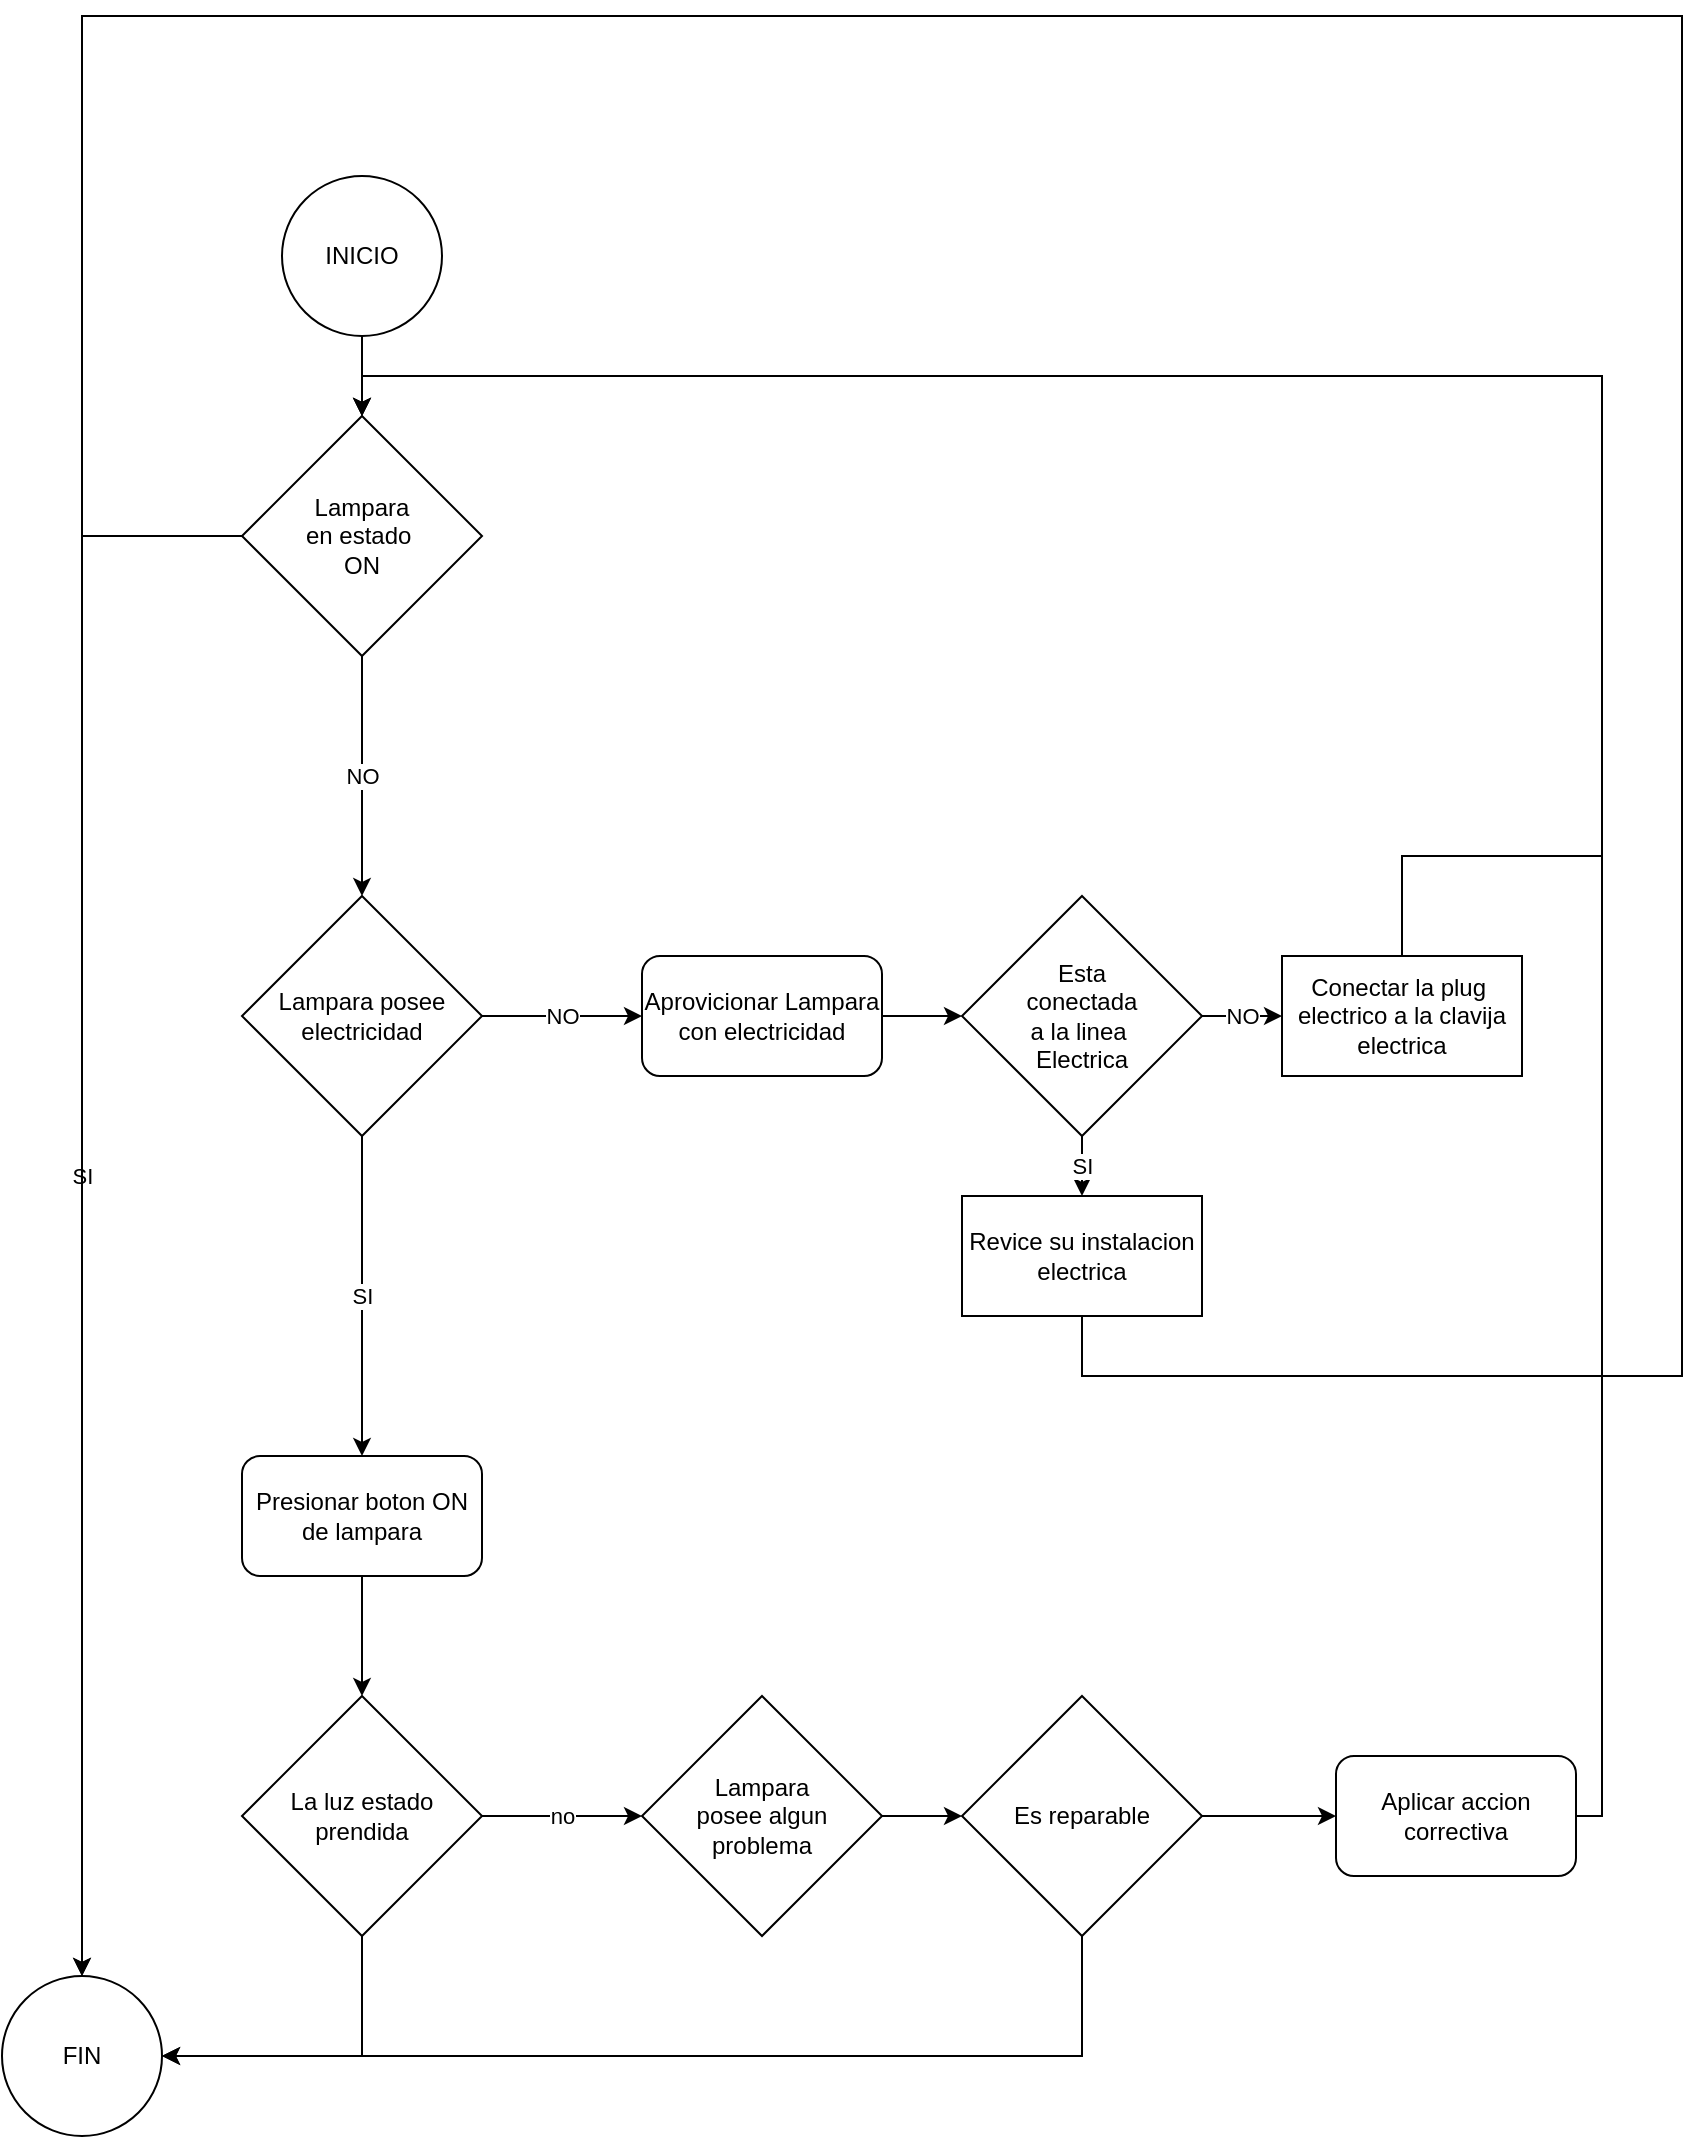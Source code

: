 <mxfile version="16.5.1" type="device"><diagram id="C5RBs43oDa-KdzZeNtuy" name="Page-1"><mxGraphModel dx="3437" dy="2574" grid="1" gridSize="10" guides="1" tooltips="1" connect="1" arrows="1" fold="1" page="1" pageScale="1" pageWidth="827" pageHeight="1169" math="0" shadow="0"><root><mxCell id="WIyWlLk6GJQsqaUBKTNV-0"/><mxCell id="WIyWlLk6GJQsqaUBKTNV-1" parent="WIyWlLk6GJQsqaUBKTNV-0"/><mxCell id="vLmPmbncxSo2UkRm_rmU-3" value="" style="edgeStyle=orthogonalEdgeStyle;rounded=0;orthogonalLoop=1;jettySize=auto;html=1;" parent="WIyWlLk6GJQsqaUBKTNV-1" source="vLmPmbncxSo2UkRm_rmU-1" target="vLmPmbncxSo2UkRm_rmU-2" edge="1"><mxGeometry relative="1" as="geometry"/></mxCell><mxCell id="vLmPmbncxSo2UkRm_rmU-1" value="INICIO" style="ellipse;whiteSpace=wrap;html=1;aspect=fixed;" parent="WIyWlLk6GJQsqaUBKTNV-1" vertex="1"><mxGeometry x="180" y="-80" width="80" height="80" as="geometry"/></mxCell><mxCell id="vLmPmbncxSo2UkRm_rmU-11" value="NO" style="edgeStyle=orthogonalEdgeStyle;rounded=0;orthogonalLoop=1;jettySize=auto;html=1;" parent="WIyWlLk6GJQsqaUBKTNV-1" source="vLmPmbncxSo2UkRm_rmU-2" target="vLmPmbncxSo2UkRm_rmU-10" edge="1"><mxGeometry relative="1" as="geometry"/></mxCell><mxCell id="vLmPmbncxSo2UkRm_rmU-2" value="Lampara&lt;br&gt;en estado&amp;nbsp;&lt;br&gt;ON" style="rhombus;whiteSpace=wrap;html=1;" parent="WIyWlLk6GJQsqaUBKTNV-1" vertex="1"><mxGeometry x="160" y="40" width="120" height="120" as="geometry"/></mxCell><mxCell id="vLmPmbncxSo2UkRm_rmU-13" value="SI" style="edgeStyle=orthogonalEdgeStyle;rounded=0;orthogonalLoop=1;jettySize=auto;html=1;" parent="WIyWlLk6GJQsqaUBKTNV-1" source="vLmPmbncxSo2UkRm_rmU-10" target="vLmPmbncxSo2UkRm_rmU-25" edge="1"><mxGeometry relative="1" as="geometry"><mxPoint x="220" y="620" as="targetPoint"/></mxGeometry></mxCell><mxCell id="vLmPmbncxSo2UkRm_rmU-24" value="NO" style="edgeStyle=orthogonalEdgeStyle;rounded=0;orthogonalLoop=1;jettySize=auto;html=1;" parent="WIyWlLk6GJQsqaUBKTNV-1" source="vLmPmbncxSo2UkRm_rmU-10" target="vLmPmbncxSo2UkRm_rmU-23" edge="1"><mxGeometry relative="1" as="geometry"/></mxCell><mxCell id="vLmPmbncxSo2UkRm_rmU-10" value="Lampara posee&lt;br&gt;electricidad" style="rhombus;whiteSpace=wrap;html=1;" parent="WIyWlLk6GJQsqaUBKTNV-1" vertex="1"><mxGeometry x="160" y="280" width="120" height="120" as="geometry"/></mxCell><mxCell id="14pnp7bIjapq-QJA4nAK-9" value="" style="edgeStyle=orthogonalEdgeStyle;rounded=0;orthogonalLoop=1;jettySize=auto;html=1;" edge="1" parent="WIyWlLk6GJQsqaUBKTNV-1" source="vLmPmbncxSo2UkRm_rmU-12" target="14pnp7bIjapq-QJA4nAK-8"><mxGeometry relative="1" as="geometry"/></mxCell><mxCell id="vLmPmbncxSo2UkRm_rmU-12" value="Lampara&lt;br&gt;posee algun problema" style="rhombus;whiteSpace=wrap;html=1;" parent="WIyWlLk6GJQsqaUBKTNV-1" vertex="1"><mxGeometry x="360" y="680" width="120" height="120" as="geometry"/></mxCell><mxCell id="vLmPmbncxSo2UkRm_rmU-40" value="" style="edgeStyle=orthogonalEdgeStyle;rounded=0;orthogonalLoop=1;jettySize=auto;html=1;" parent="WIyWlLk6GJQsqaUBKTNV-1" source="vLmPmbncxSo2UkRm_rmU-23" target="vLmPmbncxSo2UkRm_rmU-39" edge="1"><mxGeometry relative="1" as="geometry"/></mxCell><mxCell id="vLmPmbncxSo2UkRm_rmU-23" value="Aprovicionar Lampara con electricidad" style="rounded=1;whiteSpace=wrap;html=1;" parent="WIyWlLk6GJQsqaUBKTNV-1" vertex="1"><mxGeometry x="360" y="310" width="120" height="60" as="geometry"/></mxCell><mxCell id="14pnp7bIjapq-QJA4nAK-4" value="" style="edgeStyle=orthogonalEdgeStyle;rounded=0;orthogonalLoop=1;jettySize=auto;html=1;" edge="1" parent="WIyWlLk6GJQsqaUBKTNV-1" source="vLmPmbncxSo2UkRm_rmU-25" target="14pnp7bIjapq-QJA4nAK-3"><mxGeometry relative="1" as="geometry"/></mxCell><mxCell id="vLmPmbncxSo2UkRm_rmU-25" value="Presionar boton ON de lampara" style="rounded=1;whiteSpace=wrap;html=1;" parent="WIyWlLk6GJQsqaUBKTNV-1" vertex="1"><mxGeometry x="160" y="560" width="120" height="60" as="geometry"/></mxCell><mxCell id="vLmPmbncxSo2UkRm_rmU-27" value="FIN" style="ellipse;whiteSpace=wrap;html=1;aspect=fixed;" parent="WIyWlLk6GJQsqaUBKTNV-1" vertex="1"><mxGeometry x="40" y="820" width="80" height="80" as="geometry"/></mxCell><mxCell id="vLmPmbncxSo2UkRm_rmU-28" value="SI" style="endArrow=classic;html=1;rounded=0;exitX=0;exitY=0.5;exitDx=0;exitDy=0;entryX=0.5;entryY=0;entryDx=0;entryDy=0;" parent="WIyWlLk6GJQsqaUBKTNV-1" source="vLmPmbncxSo2UkRm_rmU-2" target="vLmPmbncxSo2UkRm_rmU-27" edge="1"><mxGeometry width="50" height="50" relative="1" as="geometry"><mxPoint x="290" y="340" as="sourcePoint"/><mxPoint x="340" y="290" as="targetPoint"/><Array as="points"><mxPoint x="80" y="100"/></Array></mxGeometry></mxCell><mxCell id="vLmPmbncxSo2UkRm_rmU-43" value="" style="edgeStyle=orthogonalEdgeStyle;rounded=0;orthogonalLoop=1;jettySize=auto;html=1;entryX=0.5;entryY=0;entryDx=0;entryDy=0;" parent="WIyWlLk6GJQsqaUBKTNV-1" source="vLmPmbncxSo2UkRm_rmU-37" target="vLmPmbncxSo2UkRm_rmU-2" edge="1"><mxGeometry relative="1" as="geometry"><mxPoint x="840" y="260" as="targetPoint"/><Array as="points"><mxPoint x="840" y="260"/><mxPoint x="840" y="20"/><mxPoint x="220" y="20"/></Array></mxGeometry></mxCell><mxCell id="vLmPmbncxSo2UkRm_rmU-37" value="Conectar la plug&amp;nbsp;&lt;br&gt;electrico a la clavija electrica" style="rounded=0;whiteSpace=wrap;html=1;" parent="WIyWlLk6GJQsqaUBKTNV-1" vertex="1"><mxGeometry x="680" y="310" width="120" height="60" as="geometry"/></mxCell><mxCell id="vLmPmbncxSo2UkRm_rmU-41" value="NO" style="edgeStyle=orthogonalEdgeStyle;rounded=0;orthogonalLoop=1;jettySize=auto;html=1;" parent="WIyWlLk6GJQsqaUBKTNV-1" source="vLmPmbncxSo2UkRm_rmU-39" target="vLmPmbncxSo2UkRm_rmU-37" edge="1"><mxGeometry relative="1" as="geometry"/></mxCell><mxCell id="vLmPmbncxSo2UkRm_rmU-50" value="SI" style="edgeStyle=orthogonalEdgeStyle;rounded=0;orthogonalLoop=1;jettySize=auto;html=1;" parent="WIyWlLk6GJQsqaUBKTNV-1" source="vLmPmbncxSo2UkRm_rmU-39" target="vLmPmbncxSo2UkRm_rmU-49" edge="1"><mxGeometry relative="1" as="geometry"/></mxCell><mxCell id="vLmPmbncxSo2UkRm_rmU-39" value="Esta &lt;br&gt;conectada&lt;br&gt;a la linea&amp;nbsp;&lt;br&gt;Electrica" style="rhombus;whiteSpace=wrap;html=1;" parent="WIyWlLk6GJQsqaUBKTNV-1" vertex="1"><mxGeometry x="520" y="280" width="120" height="120" as="geometry"/></mxCell><mxCell id="vLmPmbncxSo2UkRm_rmU-49" value="Revice su instalacion electrica" style="rounded=0;whiteSpace=wrap;html=1;" parent="WIyWlLk6GJQsqaUBKTNV-1" vertex="1"><mxGeometry x="520" y="430" width="120" height="60" as="geometry"/></mxCell><mxCell id="14pnp7bIjapq-QJA4nAK-2" value="" style="endArrow=classic;html=1;rounded=0;exitX=0.5;exitY=1;exitDx=0;exitDy=0;entryX=0.5;entryY=0;entryDx=0;entryDy=0;" edge="1" parent="WIyWlLk6GJQsqaUBKTNV-1" source="vLmPmbncxSo2UkRm_rmU-49" target="vLmPmbncxSo2UkRm_rmU-27"><mxGeometry width="50" height="50" relative="1" as="geometry"><mxPoint x="270" y="520" as="sourcePoint"/><mxPoint x="320" y="470" as="targetPoint"/><Array as="points"><mxPoint x="580" y="520"/><mxPoint x="880" y="520"/><mxPoint x="880" y="-160"/><mxPoint x="80" y="-160"/><mxPoint x="80" y="510"/></Array></mxGeometry></mxCell><mxCell id="14pnp7bIjapq-QJA4nAK-5" value="no" style="edgeStyle=orthogonalEdgeStyle;rounded=0;orthogonalLoop=1;jettySize=auto;html=1;" edge="1" parent="WIyWlLk6GJQsqaUBKTNV-1" source="14pnp7bIjapq-QJA4nAK-3" target="vLmPmbncxSo2UkRm_rmU-12"><mxGeometry relative="1" as="geometry"/></mxCell><mxCell id="14pnp7bIjapq-QJA4nAK-3" value="La luz estado&lt;br&gt;prendida" style="rhombus;whiteSpace=wrap;html=1;" vertex="1" parent="WIyWlLk6GJQsqaUBKTNV-1"><mxGeometry x="160" y="680" width="120" height="120" as="geometry"/></mxCell><mxCell id="14pnp7bIjapq-QJA4nAK-6" value="" style="endArrow=classic;html=1;rounded=0;exitX=0.5;exitY=1;exitDx=0;exitDy=0;entryX=1;entryY=0.5;entryDx=0;entryDy=0;" edge="1" parent="WIyWlLk6GJQsqaUBKTNV-1" source="14pnp7bIjapq-QJA4nAK-3" target="vLmPmbncxSo2UkRm_rmU-27"><mxGeometry width="50" height="50" relative="1" as="geometry"><mxPoint x="270" y="800" as="sourcePoint"/><mxPoint x="320" y="750" as="targetPoint"/><Array as="points"><mxPoint x="220" y="860"/></Array></mxGeometry></mxCell><mxCell id="14pnp7bIjapq-QJA4nAK-12" value="" style="edgeStyle=orthogonalEdgeStyle;rounded=0;orthogonalLoop=1;jettySize=auto;html=1;" edge="1" parent="WIyWlLk6GJQsqaUBKTNV-1" source="14pnp7bIjapq-QJA4nAK-8" target="14pnp7bIjapq-QJA4nAK-11"><mxGeometry relative="1" as="geometry"/></mxCell><mxCell id="14pnp7bIjapq-QJA4nAK-8" value="Es reparable" style="rhombus;whiteSpace=wrap;html=1;" vertex="1" parent="WIyWlLk6GJQsqaUBKTNV-1"><mxGeometry x="520" y="680" width="120" height="120" as="geometry"/></mxCell><mxCell id="14pnp7bIjapq-QJA4nAK-10" value="" style="endArrow=classic;html=1;rounded=0;exitX=0.5;exitY=1;exitDx=0;exitDy=0;entryX=1;entryY=0.5;entryDx=0;entryDy=0;" edge="1" parent="WIyWlLk6GJQsqaUBKTNV-1" source="14pnp7bIjapq-QJA4nAK-8" target="vLmPmbncxSo2UkRm_rmU-27"><mxGeometry width="50" height="50" relative="1" as="geometry"><mxPoint x="270" y="740" as="sourcePoint"/><mxPoint x="320" y="690" as="targetPoint"/><Array as="points"><mxPoint x="580" y="860"/></Array></mxGeometry></mxCell><mxCell id="14pnp7bIjapq-QJA4nAK-11" value="Aplicar accion correctiva" style="rounded=1;whiteSpace=wrap;html=1;" vertex="1" parent="WIyWlLk6GJQsqaUBKTNV-1"><mxGeometry x="707" y="710" width="120" height="60" as="geometry"/></mxCell><mxCell id="14pnp7bIjapq-QJA4nAK-13" value="" style="endArrow=classic;html=1;rounded=0;entryX=0.5;entryY=0;entryDx=0;entryDy=0;exitX=1;exitY=0.5;exitDx=0;exitDy=0;" edge="1" parent="WIyWlLk6GJQsqaUBKTNV-1" source="14pnp7bIjapq-QJA4nAK-11" target="vLmPmbncxSo2UkRm_rmU-2"><mxGeometry width="50" height="50" relative="1" as="geometry"><mxPoint x="840" y="740" as="sourcePoint"/><mxPoint x="-40" y="620" as="targetPoint"/><Array as="points"><mxPoint x="840" y="740"/><mxPoint x="840" y="20"/><mxPoint x="220" y="20"/></Array></mxGeometry></mxCell></root></mxGraphModel></diagram></mxfile>